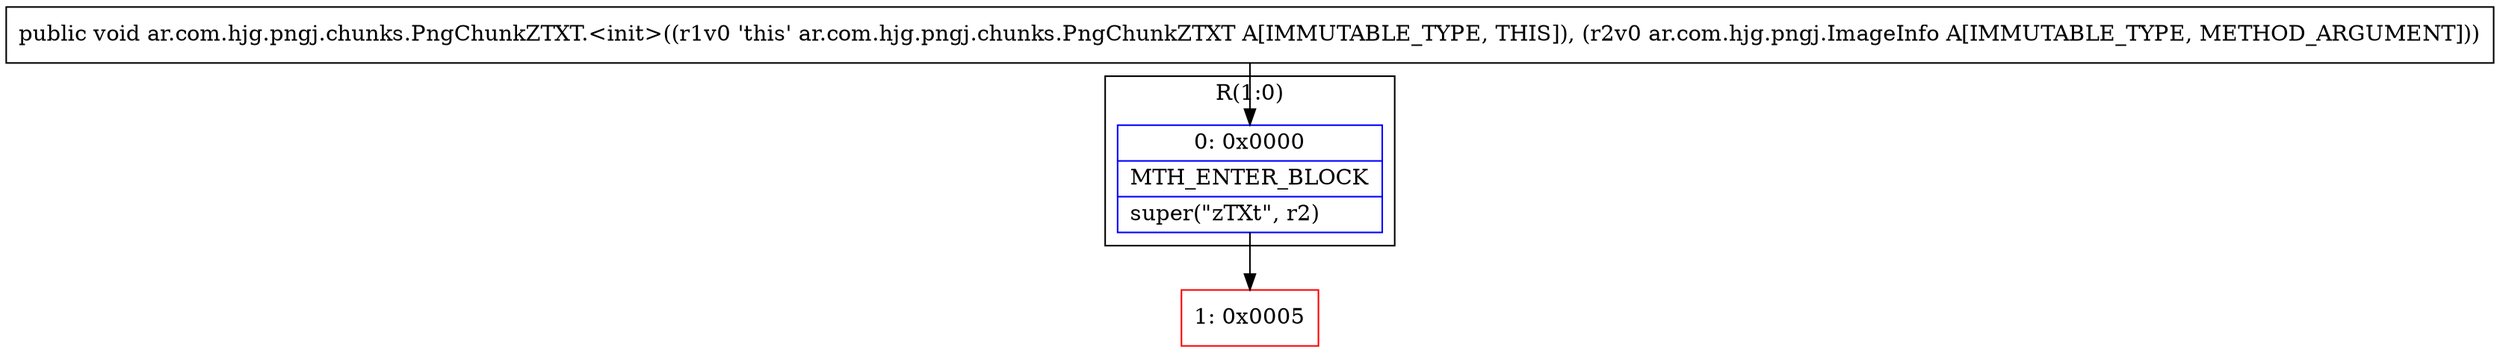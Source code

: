 digraph "CFG forar.com.hjg.pngj.chunks.PngChunkZTXT.\<init\>(Lar\/com\/hjg\/pngj\/ImageInfo;)V" {
subgraph cluster_Region_2114928163 {
label = "R(1:0)";
node [shape=record,color=blue];
Node_0 [shape=record,label="{0\:\ 0x0000|MTH_ENTER_BLOCK\l|super(\"zTXt\", r2)\l}"];
}
Node_1 [shape=record,color=red,label="{1\:\ 0x0005}"];
MethodNode[shape=record,label="{public void ar.com.hjg.pngj.chunks.PngChunkZTXT.\<init\>((r1v0 'this' ar.com.hjg.pngj.chunks.PngChunkZTXT A[IMMUTABLE_TYPE, THIS]), (r2v0 ar.com.hjg.pngj.ImageInfo A[IMMUTABLE_TYPE, METHOD_ARGUMENT])) }"];
MethodNode -> Node_0;
Node_0 -> Node_1;
}

